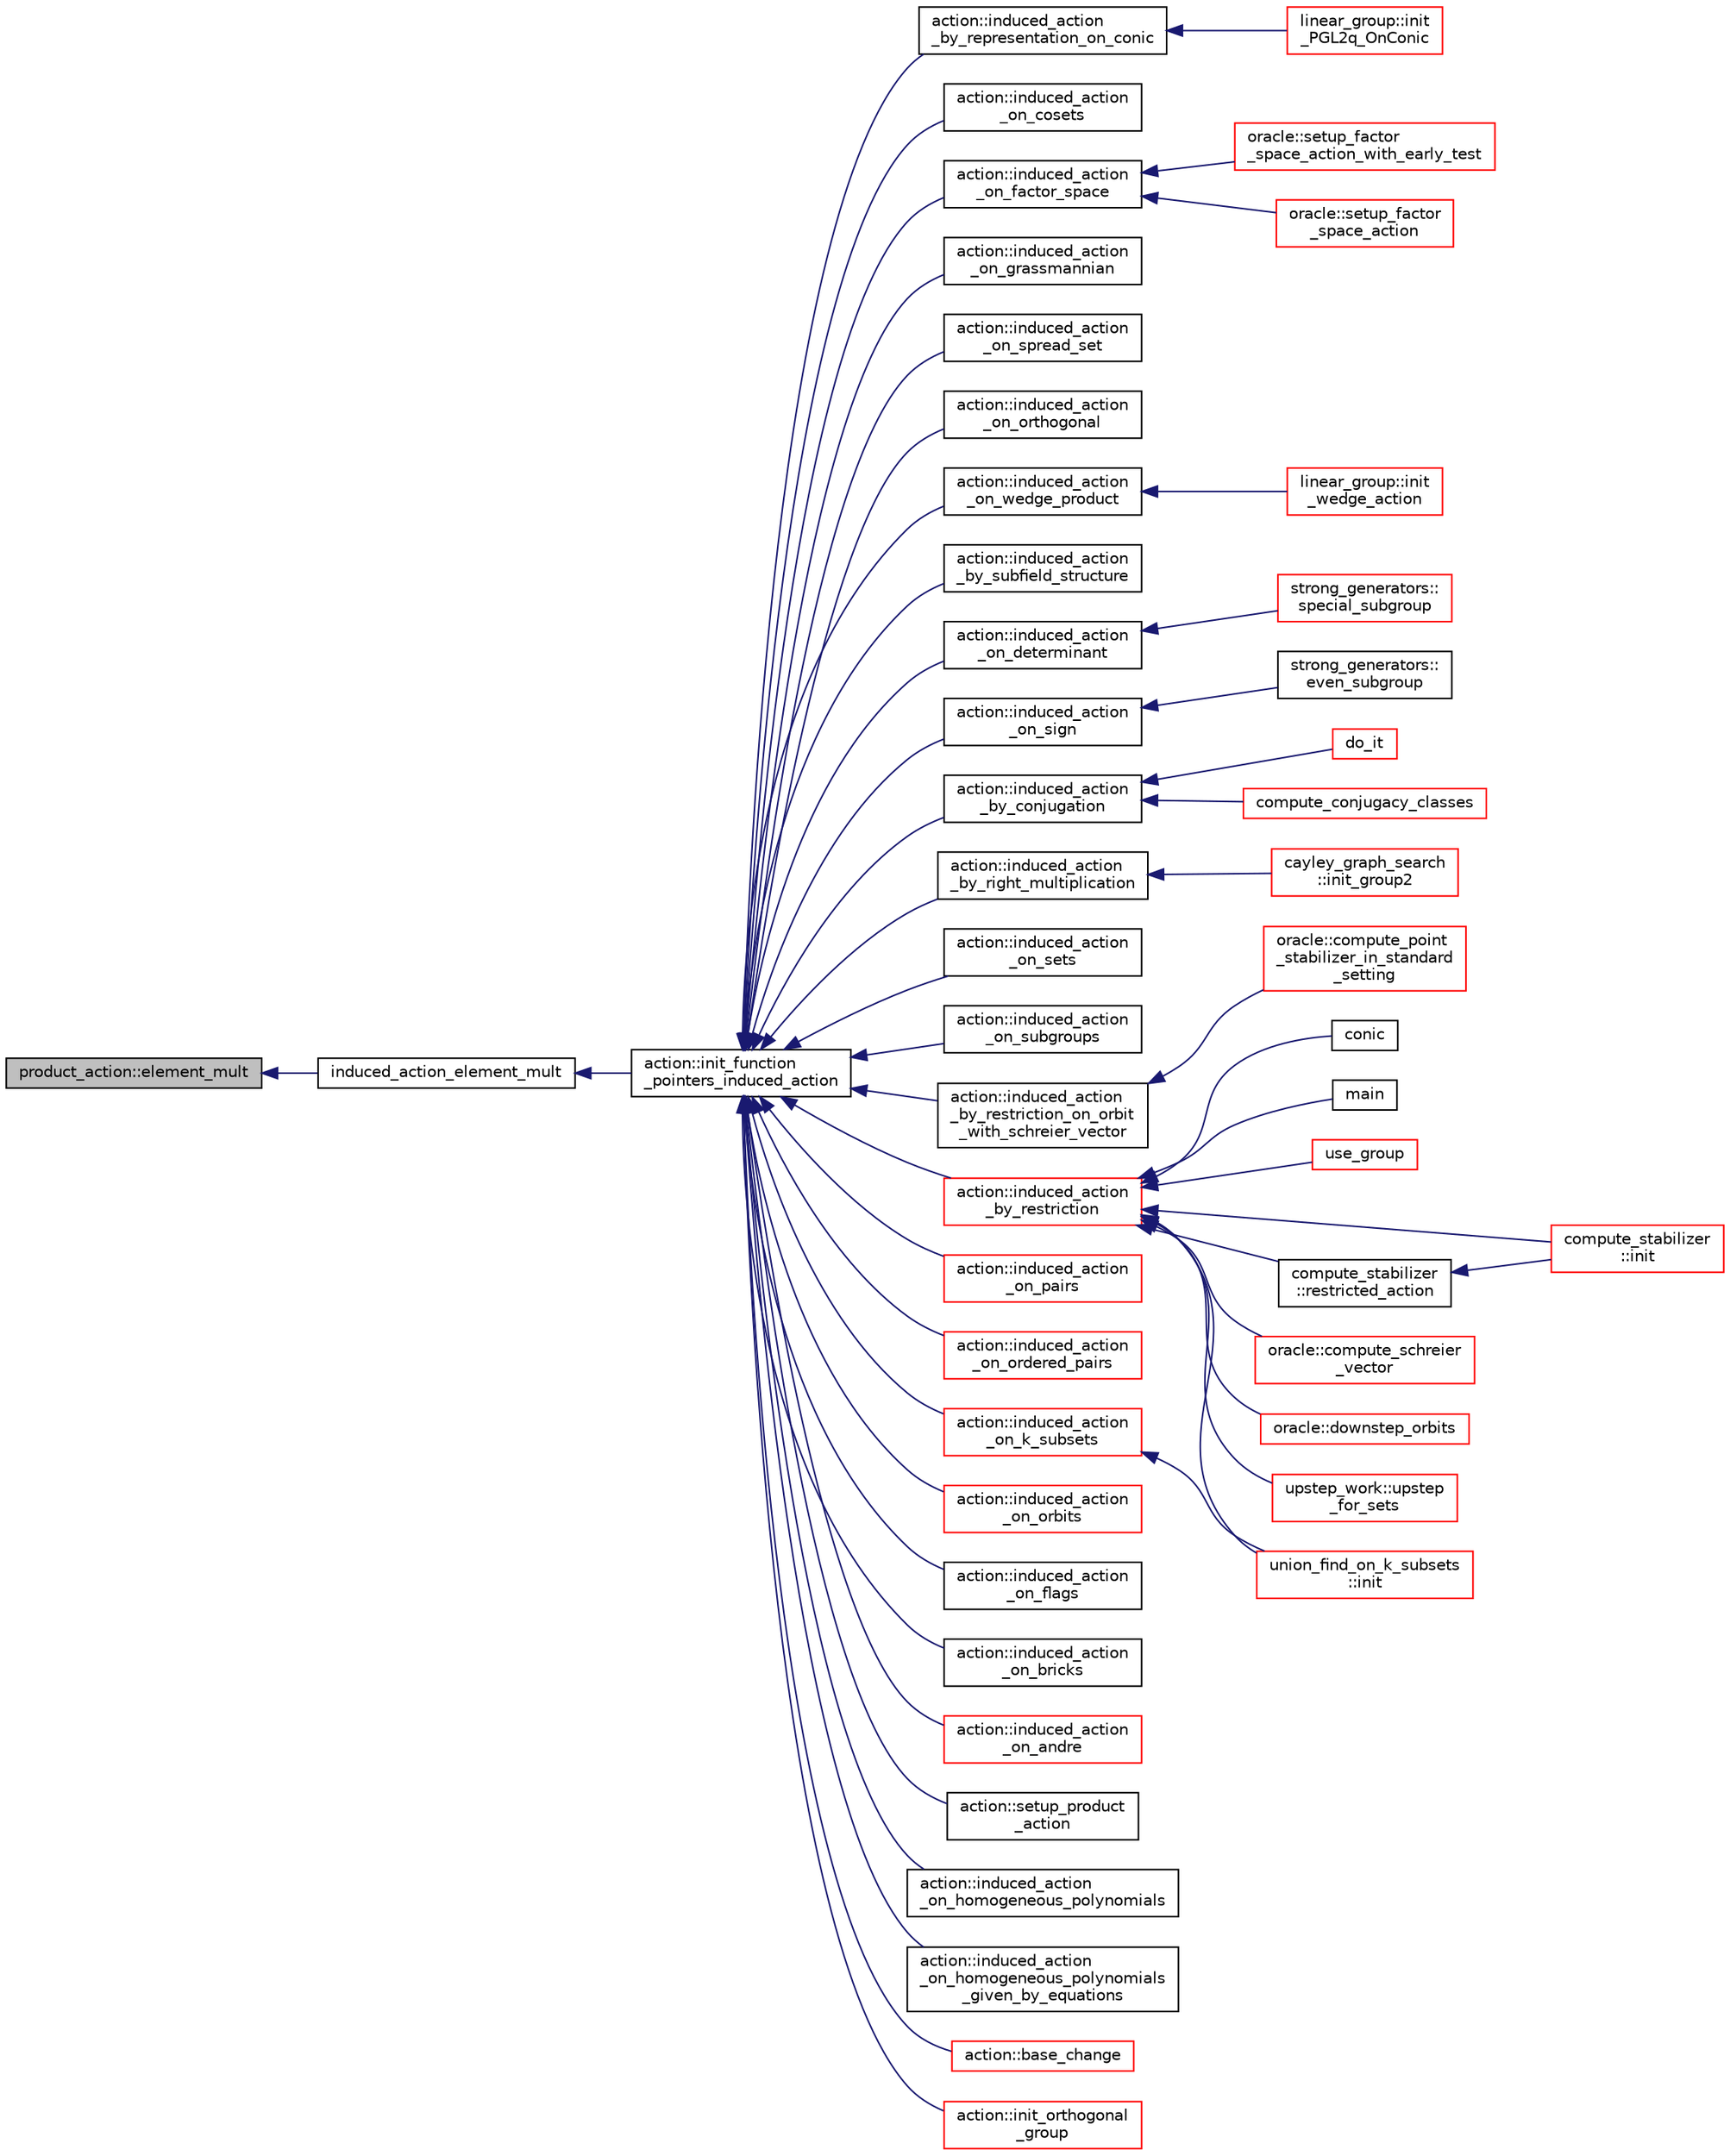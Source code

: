 digraph "product_action::element_mult"
{
  edge [fontname="Helvetica",fontsize="10",labelfontname="Helvetica",labelfontsize="10"];
  node [fontname="Helvetica",fontsize="10",shape=record];
  rankdir="LR";
  Node880 [label="product_action::element_mult",height=0.2,width=0.4,color="black", fillcolor="grey75", style="filled", fontcolor="black"];
  Node880 -> Node881 [dir="back",color="midnightblue",fontsize="10",style="solid",fontname="Helvetica"];
  Node881 [label="induced_action_element_mult",height=0.2,width=0.4,color="black", fillcolor="white", style="filled",URL="$d3/d27/interface_8_c.html#a7b00701d128922145960b4c15307113c"];
  Node881 -> Node882 [dir="back",color="midnightblue",fontsize="10",style="solid",fontname="Helvetica"];
  Node882 [label="action::init_function\l_pointers_induced_action",height=0.2,width=0.4,color="black", fillcolor="white", style="filled",URL="$d2/d86/classaction.html#a3b9287d084b24f7a3b9532a7589c58de"];
  Node882 -> Node883 [dir="back",color="midnightblue",fontsize="10",style="solid",fontname="Helvetica"];
  Node883 [label="action::induced_action\l_by_representation_on_conic",height=0.2,width=0.4,color="black", fillcolor="white", style="filled",URL="$d2/d86/classaction.html#a228538e3f07bc186db8eb5da8b90f617"];
  Node883 -> Node884 [dir="back",color="midnightblue",fontsize="10",style="solid",fontname="Helvetica"];
  Node884 [label="linear_group::init\l_PGL2q_OnConic",height=0.2,width=0.4,color="red", fillcolor="white", style="filled",URL="$df/d5a/classlinear__group.html#a84c4d6e1849da4c6f8f096a1af2a8270"];
  Node882 -> Node891 [dir="back",color="midnightblue",fontsize="10",style="solid",fontname="Helvetica"];
  Node891 [label="action::induced_action\l_on_cosets",height=0.2,width=0.4,color="black", fillcolor="white", style="filled",URL="$d2/d86/classaction.html#acbdff5ffed42af6a01f07dffb2787237"];
  Node882 -> Node892 [dir="back",color="midnightblue",fontsize="10",style="solid",fontname="Helvetica"];
  Node892 [label="action::induced_action\l_on_factor_space",height=0.2,width=0.4,color="black", fillcolor="white", style="filled",URL="$d2/d86/classaction.html#af501ff2aa74fb6049bee5c01cd8b909b"];
  Node892 -> Node893 [dir="back",color="midnightblue",fontsize="10",style="solid",fontname="Helvetica"];
  Node893 [label="oracle::setup_factor\l_space_action_with_early_test",height=0.2,width=0.4,color="red", fillcolor="white", style="filled",URL="$d7/da7/classoracle.html#a7c26a85886666829e9727df91d2f01ad"];
  Node892 -> Node973 [dir="back",color="midnightblue",fontsize="10",style="solid",fontname="Helvetica"];
  Node973 [label="oracle::setup_factor\l_space_action",height=0.2,width=0.4,color="red", fillcolor="white", style="filled",URL="$d7/da7/classoracle.html#a181e076f112ba1f32f5fb4e8abebdb18"];
  Node882 -> Node974 [dir="back",color="midnightblue",fontsize="10",style="solid",fontname="Helvetica"];
  Node974 [label="action::induced_action\l_on_grassmannian",height=0.2,width=0.4,color="black", fillcolor="white", style="filled",URL="$d2/d86/classaction.html#a295b730ecc0b0bf30f714094fef956ea"];
  Node882 -> Node975 [dir="back",color="midnightblue",fontsize="10",style="solid",fontname="Helvetica"];
  Node975 [label="action::induced_action\l_on_spread_set",height=0.2,width=0.4,color="black", fillcolor="white", style="filled",URL="$d2/d86/classaction.html#a7c5839c650592f083dc850d81ed05a5b"];
  Node882 -> Node976 [dir="back",color="midnightblue",fontsize="10",style="solid",fontname="Helvetica"];
  Node976 [label="action::induced_action\l_on_orthogonal",height=0.2,width=0.4,color="black", fillcolor="white", style="filled",URL="$d2/d86/classaction.html#a4f191cee643a81d7f18a4d729084e945"];
  Node882 -> Node977 [dir="back",color="midnightblue",fontsize="10",style="solid",fontname="Helvetica"];
  Node977 [label="action::induced_action\l_on_wedge_product",height=0.2,width=0.4,color="black", fillcolor="white", style="filled",URL="$d2/d86/classaction.html#af13a5da25b8e8597ab695edff222fb6a"];
  Node977 -> Node978 [dir="back",color="midnightblue",fontsize="10",style="solid",fontname="Helvetica"];
  Node978 [label="linear_group::init\l_wedge_action",height=0.2,width=0.4,color="red", fillcolor="white", style="filled",URL="$df/d5a/classlinear__group.html#a16a8a2a5fdc535f2263210ca7943119e"];
  Node882 -> Node979 [dir="back",color="midnightblue",fontsize="10",style="solid",fontname="Helvetica"];
  Node979 [label="action::induced_action\l_by_subfield_structure",height=0.2,width=0.4,color="black", fillcolor="white", style="filled",URL="$d2/d86/classaction.html#add42951bdab176ceed6cc4af05dfa948"];
  Node882 -> Node980 [dir="back",color="midnightblue",fontsize="10",style="solid",fontname="Helvetica"];
  Node980 [label="action::induced_action\l_on_determinant",height=0.2,width=0.4,color="black", fillcolor="white", style="filled",URL="$d2/d86/classaction.html#aa6b9d3c2ded2cae185ee31f2200ad0b5"];
  Node980 -> Node981 [dir="back",color="midnightblue",fontsize="10",style="solid",fontname="Helvetica"];
  Node981 [label="strong_generators::\lspecial_subgroup",height=0.2,width=0.4,color="red", fillcolor="white", style="filled",URL="$dc/d09/classstrong__generators.html#a78e9e4d012bb440194e2874c40ca9e29"];
  Node882 -> Node983 [dir="back",color="midnightblue",fontsize="10",style="solid",fontname="Helvetica"];
  Node983 [label="action::induced_action\l_on_sign",height=0.2,width=0.4,color="black", fillcolor="white", style="filled",URL="$d2/d86/classaction.html#ab17b07971b94eae7c5efa21b33f643f1"];
  Node983 -> Node984 [dir="back",color="midnightblue",fontsize="10",style="solid",fontname="Helvetica"];
  Node984 [label="strong_generators::\leven_subgroup",height=0.2,width=0.4,color="black", fillcolor="white", style="filled",URL="$dc/d09/classstrong__generators.html#a8c1a171968f012ec245b0487a6af66e0"];
  Node882 -> Node985 [dir="back",color="midnightblue",fontsize="10",style="solid",fontname="Helvetica"];
  Node985 [label="action::induced_action\l_by_conjugation",height=0.2,width=0.4,color="black", fillcolor="white", style="filled",URL="$d2/d86/classaction.html#a45fb7703c6acac791acdcde339d21cc2"];
  Node985 -> Node986 [dir="back",color="midnightblue",fontsize="10",style="solid",fontname="Helvetica"];
  Node986 [label="do_it",height=0.2,width=0.4,color="red", fillcolor="white", style="filled",URL="$da/da3/burnside_8_c.html#a6a1ed4d46bdb13e56112f47f0565c25b"];
  Node985 -> Node988 [dir="back",color="midnightblue",fontsize="10",style="solid",fontname="Helvetica"];
  Node988 [label="compute_conjugacy_classes",height=0.2,width=0.4,color="red", fillcolor="white", style="filled",URL="$dc/dd4/group__actions_8h.html#a3a3f311d8e19e481707b3e54dbb35066"];
  Node882 -> Node993 [dir="back",color="midnightblue",fontsize="10",style="solid",fontname="Helvetica"];
  Node993 [label="action::induced_action\l_by_right_multiplication",height=0.2,width=0.4,color="black", fillcolor="white", style="filled",URL="$d2/d86/classaction.html#aafa2818d9d98046507e2754938be0c04"];
  Node993 -> Node994 [dir="back",color="midnightblue",fontsize="10",style="solid",fontname="Helvetica"];
  Node994 [label="cayley_graph_search\l::init_group2",height=0.2,width=0.4,color="red", fillcolor="white", style="filled",URL="$de/dae/classcayley__graph__search.html#ac765646a4795740d7ac0a9407bf35f32"];
  Node882 -> Node996 [dir="back",color="midnightblue",fontsize="10",style="solid",fontname="Helvetica"];
  Node996 [label="action::induced_action\l_on_sets",height=0.2,width=0.4,color="black", fillcolor="white", style="filled",URL="$d2/d86/classaction.html#a09639acee6b88644c103b17050cc32f1"];
  Node882 -> Node997 [dir="back",color="midnightblue",fontsize="10",style="solid",fontname="Helvetica"];
  Node997 [label="action::induced_action\l_on_subgroups",height=0.2,width=0.4,color="black", fillcolor="white", style="filled",URL="$d2/d86/classaction.html#ad0de7ea45a2a73c1b8e0f52ee3ce4610"];
  Node882 -> Node998 [dir="back",color="midnightblue",fontsize="10",style="solid",fontname="Helvetica"];
  Node998 [label="action::induced_action\l_by_restriction_on_orbit\l_with_schreier_vector",height=0.2,width=0.4,color="black", fillcolor="white", style="filled",URL="$d2/d86/classaction.html#ad3ddab72625d9bebe7ac8eaef488cf4c"];
  Node998 -> Node999 [dir="back",color="midnightblue",fontsize="10",style="solid",fontname="Helvetica"];
  Node999 [label="oracle::compute_point\l_stabilizer_in_standard\l_setting",height=0.2,width=0.4,color="red", fillcolor="white", style="filled",URL="$d7/da7/classoracle.html#afa7b2b71cd2ccbb807a740d6e1085982"];
  Node882 -> Node1000 [dir="back",color="midnightblue",fontsize="10",style="solid",fontname="Helvetica"];
  Node1000 [label="action::induced_action\l_by_restriction",height=0.2,width=0.4,color="red", fillcolor="white", style="filled",URL="$d2/d86/classaction.html#a37c21f74a97c921d882a308370c06357"];
  Node1000 -> Node904 [dir="back",color="midnightblue",fontsize="10",style="solid",fontname="Helvetica"];
  Node904 [label="conic",height=0.2,width=0.4,color="black", fillcolor="white", style="filled",URL="$d4/de8/conic_8_c.html#a96def9474b981a9d5831a9b48d85d652"];
  Node1000 -> Node1001 [dir="back",color="midnightblue",fontsize="10",style="solid",fontname="Helvetica"];
  Node1001 [label="main",height=0.2,width=0.4,color="black", fillcolor="white", style="filled",URL="$d5/d0d/apps_2projective__space_2polar_8_c.html#a217dbf8b442f20279ea00b898af96f52"];
  Node1000 -> Node931 [dir="back",color="midnightblue",fontsize="10",style="solid",fontname="Helvetica"];
  Node931 [label="use_group",height=0.2,width=0.4,color="red", fillcolor="white", style="filled",URL="$d9/d9f/all__cliques_8_c.html#aba62531e97173264c39afe2c7857af31"];
  Node1000 -> Node1002 [dir="back",color="midnightblue",fontsize="10",style="solid",fontname="Helvetica"];
  Node1002 [label="union_find_on_k_subsets\l::init",height=0.2,width=0.4,color="red", fillcolor="white", style="filled",URL="$d3/d1b/classunion__find__on__k__subsets.html#aad0de310a8e8df1ff78ee2eaf3ec1e54"];
  Node1000 -> Node1004 [dir="back",color="midnightblue",fontsize="10",style="solid",fontname="Helvetica"];
  Node1004 [label="compute_stabilizer\l::init",height=0.2,width=0.4,color="red", fillcolor="white", style="filled",URL="$d8/d30/classcompute__stabilizer.html#a36a1729430f317a65559220a8206a7d7"];
  Node1000 -> Node1009 [dir="back",color="midnightblue",fontsize="10",style="solid",fontname="Helvetica"];
  Node1009 [label="compute_stabilizer\l::restricted_action",height=0.2,width=0.4,color="black", fillcolor="white", style="filled",URL="$d8/d30/classcompute__stabilizer.html#a895df470da0ac14f812c3c4b6f2280b9"];
  Node1009 -> Node1004 [dir="back",color="midnightblue",fontsize="10",style="solid",fontname="Helvetica"];
  Node1000 -> Node1010 [dir="back",color="midnightblue",fontsize="10",style="solid",fontname="Helvetica"];
  Node1010 [label="oracle::compute_schreier\l_vector",height=0.2,width=0.4,color="red", fillcolor="white", style="filled",URL="$d7/da7/classoracle.html#a1ba7d398b51ed70f89b5ea54adb7b089"];
  Node1000 -> Node1020 [dir="back",color="midnightblue",fontsize="10",style="solid",fontname="Helvetica"];
  Node1020 [label="oracle::downstep_orbits",height=0.2,width=0.4,color="red", fillcolor="white", style="filled",URL="$d7/da7/classoracle.html#a65ea623f3a7b2e3dba4e29638207bc53"];
  Node1000 -> Node1022 [dir="back",color="midnightblue",fontsize="10",style="solid",fontname="Helvetica"];
  Node1022 [label="upstep_work::upstep\l_for_sets",height=0.2,width=0.4,color="red", fillcolor="white", style="filled",URL="$d2/dd6/classupstep__work.html#acbfe3d5e23c38c3dc8f5908e0bc5bf1b"];
  Node882 -> Node1040 [dir="back",color="midnightblue",fontsize="10",style="solid",fontname="Helvetica"];
  Node1040 [label="action::induced_action\l_on_pairs",height=0.2,width=0.4,color="red", fillcolor="white", style="filled",URL="$d2/d86/classaction.html#a4b01c7b3cc749218e9dbd84b9fed90b3"];
  Node882 -> Node1042 [dir="back",color="midnightblue",fontsize="10",style="solid",fontname="Helvetica"];
  Node1042 [label="action::induced_action\l_on_ordered_pairs",height=0.2,width=0.4,color="red", fillcolor="white", style="filled",URL="$d2/d86/classaction.html#ad290e0cc115881e0b9ddab7f7071975e"];
  Node882 -> Node1043 [dir="back",color="midnightblue",fontsize="10",style="solid",fontname="Helvetica"];
  Node1043 [label="action::induced_action\l_on_k_subsets",height=0.2,width=0.4,color="red", fillcolor="white", style="filled",URL="$d2/d86/classaction.html#a2eb6058853cffc4c099099e07ecbe612"];
  Node1043 -> Node1002 [dir="back",color="midnightblue",fontsize="10",style="solid",fontname="Helvetica"];
  Node882 -> Node1045 [dir="back",color="midnightblue",fontsize="10",style="solid",fontname="Helvetica"];
  Node1045 [label="action::induced_action\l_on_orbits",height=0.2,width=0.4,color="red", fillcolor="white", style="filled",URL="$d2/d86/classaction.html#a875913e4919877fe3dcae039ce44d7d8"];
  Node882 -> Node1049 [dir="back",color="midnightblue",fontsize="10",style="solid",fontname="Helvetica"];
  Node1049 [label="action::induced_action\l_on_flags",height=0.2,width=0.4,color="black", fillcolor="white", style="filled",URL="$d2/d86/classaction.html#afb1ac2fda2a79462e38c133330982341"];
  Node882 -> Node1050 [dir="back",color="midnightblue",fontsize="10",style="solid",fontname="Helvetica"];
  Node1050 [label="action::induced_action\l_on_bricks",height=0.2,width=0.4,color="black", fillcolor="white", style="filled",URL="$d2/d86/classaction.html#a71c71472fda2eefb125cd852d5feb306"];
  Node882 -> Node1051 [dir="back",color="midnightblue",fontsize="10",style="solid",fontname="Helvetica"];
  Node1051 [label="action::induced_action\l_on_andre",height=0.2,width=0.4,color="red", fillcolor="white", style="filled",URL="$d2/d86/classaction.html#a917efe5d7ae49b86dbf397540939fea4"];
  Node882 -> Node1053 [dir="back",color="midnightblue",fontsize="10",style="solid",fontname="Helvetica"];
  Node1053 [label="action::setup_product\l_action",height=0.2,width=0.4,color="black", fillcolor="white", style="filled",URL="$d2/d86/classaction.html#a35c717fb546189c007a89bb7b133e2f6"];
  Node882 -> Node1054 [dir="back",color="midnightblue",fontsize="10",style="solid",fontname="Helvetica"];
  Node1054 [label="action::induced_action\l_on_homogeneous_polynomials",height=0.2,width=0.4,color="black", fillcolor="white", style="filled",URL="$d2/d86/classaction.html#acafe8fb1e63926ce35338a292b621f8a"];
  Node882 -> Node1055 [dir="back",color="midnightblue",fontsize="10",style="solid",fontname="Helvetica"];
  Node1055 [label="action::induced_action\l_on_homogeneous_polynomials\l_given_by_equations",height=0.2,width=0.4,color="black", fillcolor="white", style="filled",URL="$d2/d86/classaction.html#a8f8df8dabfaa711297c20d44a2c1946a"];
  Node882 -> Node1056 [dir="back",color="midnightblue",fontsize="10",style="solid",fontname="Helvetica"];
  Node1056 [label="action::base_change",height=0.2,width=0.4,color="red", fillcolor="white", style="filled",URL="$d2/d86/classaction.html#a1cab1a81da804692affaf9b7060c90f6"];
  Node882 -> Node1084 [dir="back",color="midnightblue",fontsize="10",style="solid",fontname="Helvetica"];
  Node1084 [label="action::init_orthogonal\l_group",height=0.2,width=0.4,color="red", fillcolor="white", style="filled",URL="$d2/d86/classaction.html#a2cfe124956ed67d8b7a927bb44847cc2"];
}
